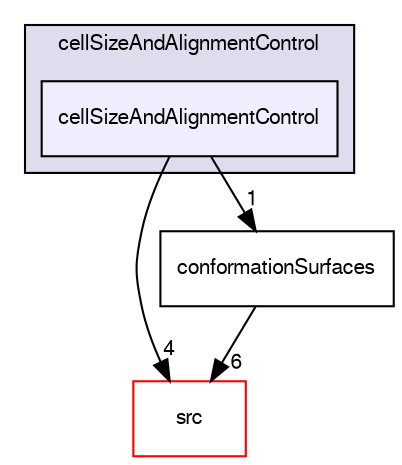 digraph "applications/utilities/mesh/generation/foamyHexMesh/conformalVoronoiMesh/cellShapeControl/cellSizeAndAlignmentControl/cellSizeAndAlignmentControl" {
  bgcolor=transparent;
  compound=true
  node [ fontsize="10", fontname="FreeSans"];
  edge [ labelfontsize="10", labelfontname="FreeSans"];
  subgraph clusterdir_05643186e53d2462fa607018bdeb2939 {
    graph [ bgcolor="#ddddee", pencolor="black", label="cellSizeAndAlignmentControl" fontname="FreeSans", fontsize="10", URL="dir_05643186e53d2462fa607018bdeb2939.html"]
  dir_1f06defa736826f5ac84d431f0691704 [shape=box, label="cellSizeAndAlignmentControl", style="filled", fillcolor="#eeeeff", pencolor="black", URL="dir_1f06defa736826f5ac84d431f0691704.html"];
  }
  dir_68267d1309a1af8e8297ef4c3efbcdba [shape=box label="src" color="red" URL="dir_68267d1309a1af8e8297ef4c3efbcdba.html"];
  dir_b76d5883d2ba2a9055ead2d1a88bec24 [shape=box label="conformationSurfaces" URL="dir_b76d5883d2ba2a9055ead2d1a88bec24.html"];
  dir_b76d5883d2ba2a9055ead2d1a88bec24->dir_68267d1309a1af8e8297ef4c3efbcdba [headlabel="6", labeldistance=1.5 headhref="dir_000381_000577.html"];
  dir_1f06defa736826f5ac84d431f0691704->dir_68267d1309a1af8e8297ef4c3efbcdba [headlabel="4", labeldistance=1.5 headhref="dir_000356_000577.html"];
  dir_1f06defa736826f5ac84d431f0691704->dir_b76d5883d2ba2a9055ead2d1a88bec24 [headlabel="1", labeldistance=1.5 headhref="dir_000356_000381.html"];
}
